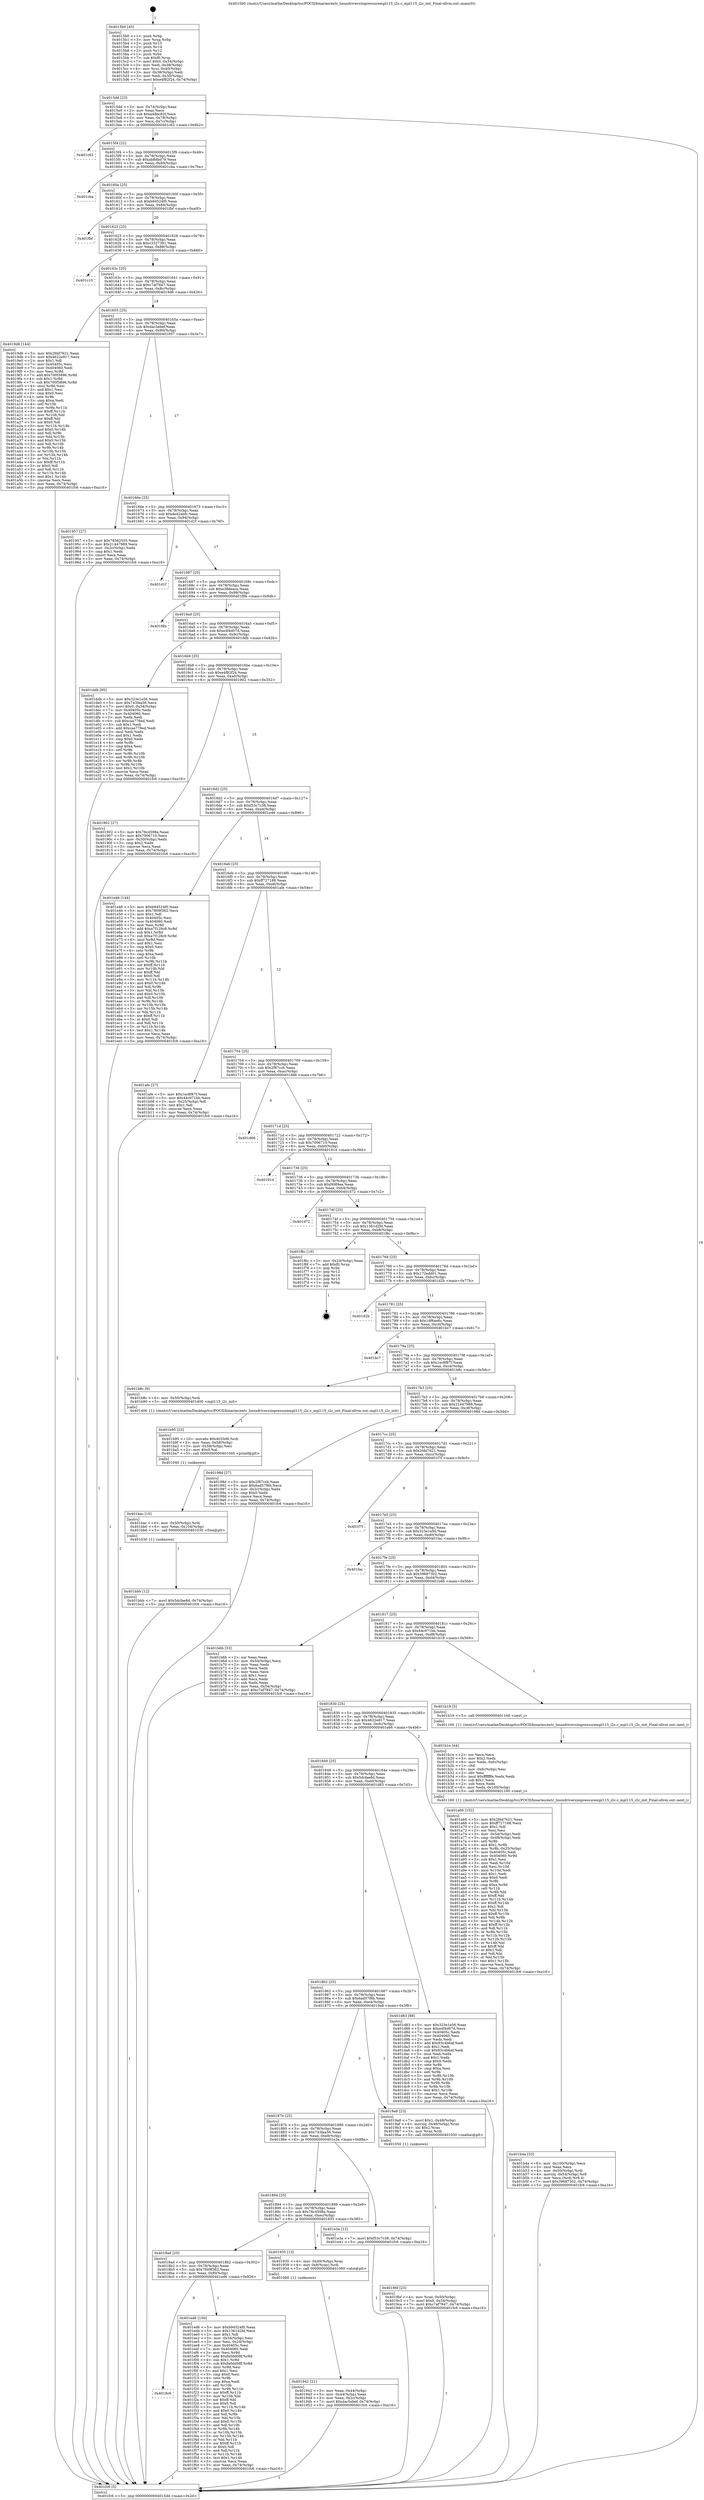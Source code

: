 digraph "0x4015b0" {
  label = "0x4015b0 (/mnt/c/Users/mathe/Desktop/tcc/POCII/binaries/extr_linuxdriversiiopressurempl115_i2c.c_mpl115_i2c_init_Final-ollvm.out::main(0))"
  labelloc = "t"
  node[shape=record]

  Entry [label="",width=0.3,height=0.3,shape=circle,fillcolor=black,style=filled]
  "0x4015dd" [label="{
     0x4015dd [23]\l
     | [instrs]\l
     &nbsp;&nbsp;0x4015dd \<+3\>: mov -0x74(%rbp),%eax\l
     &nbsp;&nbsp;0x4015e0 \<+2\>: mov %eax,%ecx\l
     &nbsp;&nbsp;0x4015e2 \<+6\>: sub $0xa48bc82f,%ecx\l
     &nbsp;&nbsp;0x4015e8 \<+3\>: mov %eax,-0x78(%rbp)\l
     &nbsp;&nbsp;0x4015eb \<+3\>: mov %ecx,-0x7c(%rbp)\l
     &nbsp;&nbsp;0x4015ee \<+6\>: je 0000000000401c62 \<main+0x6b2\>\l
  }"]
  "0x401c62" [label="{
     0x401c62\l
  }", style=dashed]
  "0x4015f4" [label="{
     0x4015f4 [22]\l
     | [instrs]\l
     &nbsp;&nbsp;0x4015f4 \<+5\>: jmp 00000000004015f9 \<main+0x49\>\l
     &nbsp;&nbsp;0x4015f9 \<+3\>: mov -0x78(%rbp),%eax\l
     &nbsp;&nbsp;0x4015fc \<+5\>: sub $0xab8dbd79,%eax\l
     &nbsp;&nbsp;0x401601 \<+3\>: mov %eax,-0x80(%rbp)\l
     &nbsp;&nbsp;0x401604 \<+6\>: je 0000000000401cba \<main+0x70a\>\l
  }"]
  Exit [label="",width=0.3,height=0.3,shape=circle,fillcolor=black,style=filled,peripheries=2]
  "0x401cba" [label="{
     0x401cba\l
  }", style=dashed]
  "0x40160a" [label="{
     0x40160a [25]\l
     | [instrs]\l
     &nbsp;&nbsp;0x40160a \<+5\>: jmp 000000000040160f \<main+0x5f\>\l
     &nbsp;&nbsp;0x40160f \<+3\>: mov -0x78(%rbp),%eax\l
     &nbsp;&nbsp;0x401612 \<+5\>: sub $0xb94524f0,%eax\l
     &nbsp;&nbsp;0x401617 \<+6\>: mov %eax,-0x84(%rbp)\l
     &nbsp;&nbsp;0x40161d \<+6\>: je 0000000000401fbf \<main+0xa0f\>\l
  }"]
  "0x4018c6" [label="{
     0x4018c6\l
  }", style=dashed]
  "0x401fbf" [label="{
     0x401fbf\l
  }", style=dashed]
  "0x401623" [label="{
     0x401623 [25]\l
     | [instrs]\l
     &nbsp;&nbsp;0x401623 \<+5\>: jmp 0000000000401628 \<main+0x78\>\l
     &nbsp;&nbsp;0x401628 \<+3\>: mov -0x78(%rbp),%eax\l
     &nbsp;&nbsp;0x40162b \<+5\>: sub $0xc3327381,%eax\l
     &nbsp;&nbsp;0x401630 \<+6\>: mov %eax,-0x88(%rbp)\l
     &nbsp;&nbsp;0x401636 \<+6\>: je 0000000000401c10 \<main+0x660\>\l
  }"]
  "0x401ed6" [label="{
     0x401ed6 [150]\l
     | [instrs]\l
     &nbsp;&nbsp;0x401ed6 \<+5\>: mov $0xb94524f0,%eax\l
     &nbsp;&nbsp;0x401edb \<+5\>: mov $0x1361d2fd,%ecx\l
     &nbsp;&nbsp;0x401ee0 \<+2\>: mov $0x1,%dl\l
     &nbsp;&nbsp;0x401ee2 \<+3\>: mov -0x34(%rbp),%esi\l
     &nbsp;&nbsp;0x401ee5 \<+3\>: mov %esi,-0x24(%rbp)\l
     &nbsp;&nbsp;0x401ee8 \<+7\>: mov 0x40405c,%esi\l
     &nbsp;&nbsp;0x401eef \<+7\>: mov 0x404060,%edi\l
     &nbsp;&nbsp;0x401ef6 \<+3\>: mov %esi,%r8d\l
     &nbsp;&nbsp;0x401ef9 \<+7\>: add $0xfa0dd08f,%r8d\l
     &nbsp;&nbsp;0x401f00 \<+4\>: sub $0x1,%r8d\l
     &nbsp;&nbsp;0x401f04 \<+7\>: sub $0xfa0dd08f,%r8d\l
     &nbsp;&nbsp;0x401f0b \<+4\>: imul %r8d,%esi\l
     &nbsp;&nbsp;0x401f0f \<+3\>: and $0x1,%esi\l
     &nbsp;&nbsp;0x401f12 \<+3\>: cmp $0x0,%esi\l
     &nbsp;&nbsp;0x401f15 \<+4\>: sete %r9b\l
     &nbsp;&nbsp;0x401f19 \<+3\>: cmp $0xa,%edi\l
     &nbsp;&nbsp;0x401f1c \<+4\>: setl %r10b\l
     &nbsp;&nbsp;0x401f20 \<+3\>: mov %r9b,%r11b\l
     &nbsp;&nbsp;0x401f23 \<+4\>: xor $0xff,%r11b\l
     &nbsp;&nbsp;0x401f27 \<+3\>: mov %r10b,%bl\l
     &nbsp;&nbsp;0x401f2a \<+3\>: xor $0xff,%bl\l
     &nbsp;&nbsp;0x401f2d \<+3\>: xor $0x0,%dl\l
     &nbsp;&nbsp;0x401f30 \<+3\>: mov %r11b,%r14b\l
     &nbsp;&nbsp;0x401f33 \<+4\>: and $0x0,%r14b\l
     &nbsp;&nbsp;0x401f37 \<+3\>: and %dl,%r9b\l
     &nbsp;&nbsp;0x401f3a \<+3\>: mov %bl,%r15b\l
     &nbsp;&nbsp;0x401f3d \<+4\>: and $0x0,%r15b\l
     &nbsp;&nbsp;0x401f41 \<+3\>: and %dl,%r10b\l
     &nbsp;&nbsp;0x401f44 \<+3\>: or %r9b,%r14b\l
     &nbsp;&nbsp;0x401f47 \<+3\>: or %r10b,%r15b\l
     &nbsp;&nbsp;0x401f4a \<+3\>: xor %r15b,%r14b\l
     &nbsp;&nbsp;0x401f4d \<+3\>: or %bl,%r11b\l
     &nbsp;&nbsp;0x401f50 \<+4\>: xor $0xff,%r11b\l
     &nbsp;&nbsp;0x401f54 \<+3\>: or $0x0,%dl\l
     &nbsp;&nbsp;0x401f57 \<+3\>: and %dl,%r11b\l
     &nbsp;&nbsp;0x401f5a \<+3\>: or %r11b,%r14b\l
     &nbsp;&nbsp;0x401f5d \<+4\>: test $0x1,%r14b\l
     &nbsp;&nbsp;0x401f61 \<+3\>: cmovne %ecx,%eax\l
     &nbsp;&nbsp;0x401f64 \<+3\>: mov %eax,-0x74(%rbp)\l
     &nbsp;&nbsp;0x401f67 \<+5\>: jmp 0000000000401fc6 \<main+0xa16\>\l
  }"]
  "0x401c10" [label="{
     0x401c10\l
  }", style=dashed]
  "0x40163c" [label="{
     0x40163c [25]\l
     | [instrs]\l
     &nbsp;&nbsp;0x40163c \<+5\>: jmp 0000000000401641 \<main+0x91\>\l
     &nbsp;&nbsp;0x401641 \<+3\>: mov -0x78(%rbp),%eax\l
     &nbsp;&nbsp;0x401644 \<+5\>: sub $0xc7af7847,%eax\l
     &nbsp;&nbsp;0x401649 \<+6\>: mov %eax,-0x8c(%rbp)\l
     &nbsp;&nbsp;0x40164f \<+6\>: je 00000000004019d6 \<main+0x426\>\l
  }"]
  "0x401bbb" [label="{
     0x401bbb [12]\l
     | [instrs]\l
     &nbsp;&nbsp;0x401bbb \<+7\>: movl $0x5dcfae8d,-0x74(%rbp)\l
     &nbsp;&nbsp;0x401bc2 \<+5\>: jmp 0000000000401fc6 \<main+0xa16\>\l
  }"]
  "0x4019d6" [label="{
     0x4019d6 [144]\l
     | [instrs]\l
     &nbsp;&nbsp;0x4019d6 \<+5\>: mov $0x2fdd7621,%eax\l
     &nbsp;&nbsp;0x4019db \<+5\>: mov $0x4622e917,%ecx\l
     &nbsp;&nbsp;0x4019e0 \<+2\>: mov $0x1,%dl\l
     &nbsp;&nbsp;0x4019e2 \<+7\>: mov 0x40405c,%esi\l
     &nbsp;&nbsp;0x4019e9 \<+7\>: mov 0x404060,%edi\l
     &nbsp;&nbsp;0x4019f0 \<+3\>: mov %esi,%r8d\l
     &nbsp;&nbsp;0x4019f3 \<+7\>: add $0x700f3896,%r8d\l
     &nbsp;&nbsp;0x4019fa \<+4\>: sub $0x1,%r8d\l
     &nbsp;&nbsp;0x4019fe \<+7\>: sub $0x700f3896,%r8d\l
     &nbsp;&nbsp;0x401a05 \<+4\>: imul %r8d,%esi\l
     &nbsp;&nbsp;0x401a09 \<+3\>: and $0x1,%esi\l
     &nbsp;&nbsp;0x401a0c \<+3\>: cmp $0x0,%esi\l
     &nbsp;&nbsp;0x401a0f \<+4\>: sete %r9b\l
     &nbsp;&nbsp;0x401a13 \<+3\>: cmp $0xa,%edi\l
     &nbsp;&nbsp;0x401a16 \<+4\>: setl %r10b\l
     &nbsp;&nbsp;0x401a1a \<+3\>: mov %r9b,%r11b\l
     &nbsp;&nbsp;0x401a1d \<+4\>: xor $0xff,%r11b\l
     &nbsp;&nbsp;0x401a21 \<+3\>: mov %r10b,%bl\l
     &nbsp;&nbsp;0x401a24 \<+3\>: xor $0xff,%bl\l
     &nbsp;&nbsp;0x401a27 \<+3\>: xor $0x0,%dl\l
     &nbsp;&nbsp;0x401a2a \<+3\>: mov %r11b,%r14b\l
     &nbsp;&nbsp;0x401a2d \<+4\>: and $0x0,%r14b\l
     &nbsp;&nbsp;0x401a31 \<+3\>: and %dl,%r9b\l
     &nbsp;&nbsp;0x401a34 \<+3\>: mov %bl,%r15b\l
     &nbsp;&nbsp;0x401a37 \<+4\>: and $0x0,%r15b\l
     &nbsp;&nbsp;0x401a3b \<+3\>: and %dl,%r10b\l
     &nbsp;&nbsp;0x401a3e \<+3\>: or %r9b,%r14b\l
     &nbsp;&nbsp;0x401a41 \<+3\>: or %r10b,%r15b\l
     &nbsp;&nbsp;0x401a44 \<+3\>: xor %r15b,%r14b\l
     &nbsp;&nbsp;0x401a47 \<+3\>: or %bl,%r11b\l
     &nbsp;&nbsp;0x401a4a \<+4\>: xor $0xff,%r11b\l
     &nbsp;&nbsp;0x401a4e \<+3\>: or $0x0,%dl\l
     &nbsp;&nbsp;0x401a51 \<+3\>: and %dl,%r11b\l
     &nbsp;&nbsp;0x401a54 \<+3\>: or %r11b,%r14b\l
     &nbsp;&nbsp;0x401a57 \<+4\>: test $0x1,%r14b\l
     &nbsp;&nbsp;0x401a5b \<+3\>: cmovne %ecx,%eax\l
     &nbsp;&nbsp;0x401a5e \<+3\>: mov %eax,-0x74(%rbp)\l
     &nbsp;&nbsp;0x401a61 \<+5\>: jmp 0000000000401fc6 \<main+0xa16\>\l
  }"]
  "0x401655" [label="{
     0x401655 [25]\l
     | [instrs]\l
     &nbsp;&nbsp;0x401655 \<+5\>: jmp 000000000040165a \<main+0xaa\>\l
     &nbsp;&nbsp;0x40165a \<+3\>: mov -0x78(%rbp),%eax\l
     &nbsp;&nbsp;0x40165d \<+5\>: sub $0xdac5ebef,%eax\l
     &nbsp;&nbsp;0x401662 \<+6\>: mov %eax,-0x90(%rbp)\l
     &nbsp;&nbsp;0x401668 \<+6\>: je 0000000000401957 \<main+0x3a7\>\l
  }"]
  "0x401bac" [label="{
     0x401bac [15]\l
     | [instrs]\l
     &nbsp;&nbsp;0x401bac \<+4\>: mov -0x50(%rbp),%rdi\l
     &nbsp;&nbsp;0x401bb0 \<+6\>: mov %eax,-0x104(%rbp)\l
     &nbsp;&nbsp;0x401bb6 \<+5\>: call 0000000000401030 \<free@plt\>\l
     | [calls]\l
     &nbsp;&nbsp;0x401030 \{1\} (unknown)\l
  }"]
  "0x401957" [label="{
     0x401957 [27]\l
     | [instrs]\l
     &nbsp;&nbsp;0x401957 \<+5\>: mov $0x78582555,%eax\l
     &nbsp;&nbsp;0x40195c \<+5\>: mov $0x21447989,%ecx\l
     &nbsp;&nbsp;0x401961 \<+3\>: mov -0x2c(%rbp),%edx\l
     &nbsp;&nbsp;0x401964 \<+3\>: cmp $0x1,%edx\l
     &nbsp;&nbsp;0x401967 \<+3\>: cmovl %ecx,%eax\l
     &nbsp;&nbsp;0x40196a \<+3\>: mov %eax,-0x74(%rbp)\l
     &nbsp;&nbsp;0x40196d \<+5\>: jmp 0000000000401fc6 \<main+0xa16\>\l
  }"]
  "0x40166e" [label="{
     0x40166e [25]\l
     | [instrs]\l
     &nbsp;&nbsp;0x40166e \<+5\>: jmp 0000000000401673 \<main+0xc3\>\l
     &nbsp;&nbsp;0x401673 \<+3\>: mov -0x78(%rbp),%eax\l
     &nbsp;&nbsp;0x401676 \<+5\>: sub $0xde42abfc,%eax\l
     &nbsp;&nbsp;0x40167b \<+6\>: mov %eax,-0x94(%rbp)\l
     &nbsp;&nbsp;0x401681 \<+6\>: je 0000000000401d1f \<main+0x76f\>\l
  }"]
  "0x401b95" [label="{
     0x401b95 [23]\l
     | [instrs]\l
     &nbsp;&nbsp;0x401b95 \<+10\>: movabs $0x4020d6,%rdi\l
     &nbsp;&nbsp;0x401b9f \<+3\>: mov %eax,-0x58(%rbp)\l
     &nbsp;&nbsp;0x401ba2 \<+3\>: mov -0x58(%rbp),%esi\l
     &nbsp;&nbsp;0x401ba5 \<+2\>: mov $0x0,%al\l
     &nbsp;&nbsp;0x401ba7 \<+5\>: call 0000000000401040 \<printf@plt\>\l
     | [calls]\l
     &nbsp;&nbsp;0x401040 \{1\} (unknown)\l
  }"]
  "0x401d1f" [label="{
     0x401d1f\l
  }", style=dashed]
  "0x401687" [label="{
     0x401687 [25]\l
     | [instrs]\l
     &nbsp;&nbsp;0x401687 \<+5\>: jmp 000000000040168c \<main+0xdc\>\l
     &nbsp;&nbsp;0x40168c \<+3\>: mov -0x78(%rbp),%eax\l
     &nbsp;&nbsp;0x40168f \<+5\>: sub $0xe386eace,%eax\l
     &nbsp;&nbsp;0x401694 \<+6\>: mov %eax,-0x98(%rbp)\l
     &nbsp;&nbsp;0x40169a \<+6\>: je 0000000000401f8b \<main+0x9db\>\l
  }"]
  "0x401b4a" [label="{
     0x401b4a [33]\l
     | [instrs]\l
     &nbsp;&nbsp;0x401b4a \<+6\>: mov -0x100(%rbp),%ecx\l
     &nbsp;&nbsp;0x401b50 \<+3\>: imul %eax,%ecx\l
     &nbsp;&nbsp;0x401b53 \<+4\>: mov -0x50(%rbp),%rdi\l
     &nbsp;&nbsp;0x401b57 \<+4\>: movslq -0x54(%rbp),%r8\l
     &nbsp;&nbsp;0x401b5b \<+4\>: mov %ecx,(%rdi,%r8,4)\l
     &nbsp;&nbsp;0x401b5f \<+7\>: movl $0x39687302,-0x74(%rbp)\l
     &nbsp;&nbsp;0x401b66 \<+5\>: jmp 0000000000401fc6 \<main+0xa16\>\l
  }"]
  "0x401f8b" [label="{
     0x401f8b\l
  }", style=dashed]
  "0x4016a0" [label="{
     0x4016a0 [25]\l
     | [instrs]\l
     &nbsp;&nbsp;0x4016a0 \<+5\>: jmp 00000000004016a5 \<main+0xf5\>\l
     &nbsp;&nbsp;0x4016a5 \<+3\>: mov -0x78(%rbp),%eax\l
     &nbsp;&nbsp;0x4016a8 \<+5\>: sub $0xe4f4d07d,%eax\l
     &nbsp;&nbsp;0x4016ad \<+6\>: mov %eax,-0x9c(%rbp)\l
     &nbsp;&nbsp;0x4016b3 \<+6\>: je 0000000000401ddb \<main+0x82b\>\l
  }"]
  "0x401b1e" [label="{
     0x401b1e [44]\l
     | [instrs]\l
     &nbsp;&nbsp;0x401b1e \<+2\>: xor %ecx,%ecx\l
     &nbsp;&nbsp;0x401b20 \<+5\>: mov $0x2,%edx\l
     &nbsp;&nbsp;0x401b25 \<+6\>: mov %edx,-0xfc(%rbp)\l
     &nbsp;&nbsp;0x401b2b \<+1\>: cltd\l
     &nbsp;&nbsp;0x401b2c \<+6\>: mov -0xfc(%rbp),%esi\l
     &nbsp;&nbsp;0x401b32 \<+2\>: idiv %esi\l
     &nbsp;&nbsp;0x401b34 \<+6\>: imul $0xfffffffe,%edx,%edx\l
     &nbsp;&nbsp;0x401b3a \<+3\>: sub $0x1,%ecx\l
     &nbsp;&nbsp;0x401b3d \<+2\>: sub %ecx,%edx\l
     &nbsp;&nbsp;0x401b3f \<+6\>: mov %edx,-0x100(%rbp)\l
     &nbsp;&nbsp;0x401b45 \<+5\>: call 0000000000401160 \<next_i\>\l
     | [calls]\l
     &nbsp;&nbsp;0x401160 \{1\} (/mnt/c/Users/mathe/Desktop/tcc/POCII/binaries/extr_linuxdriversiiopressurempl115_i2c.c_mpl115_i2c_init_Final-ollvm.out::next_i)\l
  }"]
  "0x401ddb" [label="{
     0x401ddb [95]\l
     | [instrs]\l
     &nbsp;&nbsp;0x401ddb \<+5\>: mov $0x323e1e56,%eax\l
     &nbsp;&nbsp;0x401de0 \<+5\>: mov $0x743faa56,%ecx\l
     &nbsp;&nbsp;0x401de5 \<+7\>: movl $0x0,-0x34(%rbp)\l
     &nbsp;&nbsp;0x401dec \<+7\>: mov 0x40405c,%edx\l
     &nbsp;&nbsp;0x401df3 \<+7\>: mov 0x404060,%esi\l
     &nbsp;&nbsp;0x401dfa \<+2\>: mov %edx,%edi\l
     &nbsp;&nbsp;0x401dfc \<+6\>: sub $0xcaa778ed,%edi\l
     &nbsp;&nbsp;0x401e02 \<+3\>: sub $0x1,%edi\l
     &nbsp;&nbsp;0x401e05 \<+6\>: add $0xcaa778ed,%edi\l
     &nbsp;&nbsp;0x401e0b \<+3\>: imul %edi,%edx\l
     &nbsp;&nbsp;0x401e0e \<+3\>: and $0x1,%edx\l
     &nbsp;&nbsp;0x401e11 \<+3\>: cmp $0x0,%edx\l
     &nbsp;&nbsp;0x401e14 \<+4\>: sete %r8b\l
     &nbsp;&nbsp;0x401e18 \<+3\>: cmp $0xa,%esi\l
     &nbsp;&nbsp;0x401e1b \<+4\>: setl %r9b\l
     &nbsp;&nbsp;0x401e1f \<+3\>: mov %r8b,%r10b\l
     &nbsp;&nbsp;0x401e22 \<+3\>: and %r9b,%r10b\l
     &nbsp;&nbsp;0x401e25 \<+3\>: xor %r9b,%r8b\l
     &nbsp;&nbsp;0x401e28 \<+3\>: or %r8b,%r10b\l
     &nbsp;&nbsp;0x401e2b \<+4\>: test $0x1,%r10b\l
     &nbsp;&nbsp;0x401e2f \<+3\>: cmovne %ecx,%eax\l
     &nbsp;&nbsp;0x401e32 \<+3\>: mov %eax,-0x74(%rbp)\l
     &nbsp;&nbsp;0x401e35 \<+5\>: jmp 0000000000401fc6 \<main+0xa16\>\l
  }"]
  "0x4016b9" [label="{
     0x4016b9 [25]\l
     | [instrs]\l
     &nbsp;&nbsp;0x4016b9 \<+5\>: jmp 00000000004016be \<main+0x10e\>\l
     &nbsp;&nbsp;0x4016be \<+3\>: mov -0x78(%rbp),%eax\l
     &nbsp;&nbsp;0x4016c1 \<+5\>: sub $0xe4f82f24,%eax\l
     &nbsp;&nbsp;0x4016c6 \<+6\>: mov %eax,-0xa0(%rbp)\l
     &nbsp;&nbsp;0x4016cc \<+6\>: je 0000000000401902 \<main+0x352\>\l
  }"]
  "0x4019bf" [label="{
     0x4019bf [23]\l
     | [instrs]\l
     &nbsp;&nbsp;0x4019bf \<+4\>: mov %rax,-0x50(%rbp)\l
     &nbsp;&nbsp;0x4019c3 \<+7\>: movl $0x0,-0x54(%rbp)\l
     &nbsp;&nbsp;0x4019ca \<+7\>: movl $0xc7af7847,-0x74(%rbp)\l
     &nbsp;&nbsp;0x4019d1 \<+5\>: jmp 0000000000401fc6 \<main+0xa16\>\l
  }"]
  "0x401902" [label="{
     0x401902 [27]\l
     | [instrs]\l
     &nbsp;&nbsp;0x401902 \<+5\>: mov $0x76c4598a,%eax\l
     &nbsp;&nbsp;0x401907 \<+5\>: mov $0x7006710,%ecx\l
     &nbsp;&nbsp;0x40190c \<+3\>: mov -0x30(%rbp),%edx\l
     &nbsp;&nbsp;0x40190f \<+3\>: cmp $0x2,%edx\l
     &nbsp;&nbsp;0x401912 \<+3\>: cmovne %ecx,%eax\l
     &nbsp;&nbsp;0x401915 \<+3\>: mov %eax,-0x74(%rbp)\l
     &nbsp;&nbsp;0x401918 \<+5\>: jmp 0000000000401fc6 \<main+0xa16\>\l
  }"]
  "0x4016d2" [label="{
     0x4016d2 [25]\l
     | [instrs]\l
     &nbsp;&nbsp;0x4016d2 \<+5\>: jmp 00000000004016d7 \<main+0x127\>\l
     &nbsp;&nbsp;0x4016d7 \<+3\>: mov -0x78(%rbp),%eax\l
     &nbsp;&nbsp;0x4016da \<+5\>: sub $0xf53c7c38,%eax\l
     &nbsp;&nbsp;0x4016df \<+6\>: mov %eax,-0xa4(%rbp)\l
     &nbsp;&nbsp;0x4016e5 \<+6\>: je 0000000000401e46 \<main+0x896\>\l
  }"]
  "0x401fc6" [label="{
     0x401fc6 [5]\l
     | [instrs]\l
     &nbsp;&nbsp;0x401fc6 \<+5\>: jmp 00000000004015dd \<main+0x2d\>\l
  }"]
  "0x4015b0" [label="{
     0x4015b0 [45]\l
     | [instrs]\l
     &nbsp;&nbsp;0x4015b0 \<+1\>: push %rbp\l
     &nbsp;&nbsp;0x4015b1 \<+3\>: mov %rsp,%rbp\l
     &nbsp;&nbsp;0x4015b4 \<+2\>: push %r15\l
     &nbsp;&nbsp;0x4015b6 \<+2\>: push %r14\l
     &nbsp;&nbsp;0x4015b8 \<+2\>: push %r12\l
     &nbsp;&nbsp;0x4015ba \<+1\>: push %rbx\l
     &nbsp;&nbsp;0x4015bb \<+7\>: sub $0xf0,%rsp\l
     &nbsp;&nbsp;0x4015c2 \<+7\>: movl $0x0,-0x34(%rbp)\l
     &nbsp;&nbsp;0x4015c9 \<+3\>: mov %edi,-0x38(%rbp)\l
     &nbsp;&nbsp;0x4015cc \<+4\>: mov %rsi,-0x40(%rbp)\l
     &nbsp;&nbsp;0x4015d0 \<+3\>: mov -0x38(%rbp),%edi\l
     &nbsp;&nbsp;0x4015d3 \<+3\>: mov %edi,-0x30(%rbp)\l
     &nbsp;&nbsp;0x4015d6 \<+7\>: movl $0xe4f82f24,-0x74(%rbp)\l
  }"]
  "0x401942" [label="{
     0x401942 [21]\l
     | [instrs]\l
     &nbsp;&nbsp;0x401942 \<+3\>: mov %eax,-0x44(%rbp)\l
     &nbsp;&nbsp;0x401945 \<+3\>: mov -0x44(%rbp),%eax\l
     &nbsp;&nbsp;0x401948 \<+3\>: mov %eax,-0x2c(%rbp)\l
     &nbsp;&nbsp;0x40194b \<+7\>: movl $0xdac5ebef,-0x74(%rbp)\l
     &nbsp;&nbsp;0x401952 \<+5\>: jmp 0000000000401fc6 \<main+0xa16\>\l
  }"]
  "0x401e46" [label="{
     0x401e46 [144]\l
     | [instrs]\l
     &nbsp;&nbsp;0x401e46 \<+5\>: mov $0xb94524f0,%eax\l
     &nbsp;&nbsp;0x401e4b \<+5\>: mov $0x7809f362,%ecx\l
     &nbsp;&nbsp;0x401e50 \<+2\>: mov $0x1,%dl\l
     &nbsp;&nbsp;0x401e52 \<+7\>: mov 0x40405c,%esi\l
     &nbsp;&nbsp;0x401e59 \<+7\>: mov 0x404060,%edi\l
     &nbsp;&nbsp;0x401e60 \<+3\>: mov %esi,%r8d\l
     &nbsp;&nbsp;0x401e63 \<+7\>: add $0xa7f128c9,%r8d\l
     &nbsp;&nbsp;0x401e6a \<+4\>: sub $0x1,%r8d\l
     &nbsp;&nbsp;0x401e6e \<+7\>: sub $0xa7f128c9,%r8d\l
     &nbsp;&nbsp;0x401e75 \<+4\>: imul %r8d,%esi\l
     &nbsp;&nbsp;0x401e79 \<+3\>: and $0x1,%esi\l
     &nbsp;&nbsp;0x401e7c \<+3\>: cmp $0x0,%esi\l
     &nbsp;&nbsp;0x401e7f \<+4\>: sete %r9b\l
     &nbsp;&nbsp;0x401e83 \<+3\>: cmp $0xa,%edi\l
     &nbsp;&nbsp;0x401e86 \<+4\>: setl %r10b\l
     &nbsp;&nbsp;0x401e8a \<+3\>: mov %r9b,%r11b\l
     &nbsp;&nbsp;0x401e8d \<+4\>: xor $0xff,%r11b\l
     &nbsp;&nbsp;0x401e91 \<+3\>: mov %r10b,%bl\l
     &nbsp;&nbsp;0x401e94 \<+3\>: xor $0xff,%bl\l
     &nbsp;&nbsp;0x401e97 \<+3\>: xor $0x0,%dl\l
     &nbsp;&nbsp;0x401e9a \<+3\>: mov %r11b,%r14b\l
     &nbsp;&nbsp;0x401e9d \<+4\>: and $0x0,%r14b\l
     &nbsp;&nbsp;0x401ea1 \<+3\>: and %dl,%r9b\l
     &nbsp;&nbsp;0x401ea4 \<+3\>: mov %bl,%r15b\l
     &nbsp;&nbsp;0x401ea7 \<+4\>: and $0x0,%r15b\l
     &nbsp;&nbsp;0x401eab \<+3\>: and %dl,%r10b\l
     &nbsp;&nbsp;0x401eae \<+3\>: or %r9b,%r14b\l
     &nbsp;&nbsp;0x401eb1 \<+3\>: or %r10b,%r15b\l
     &nbsp;&nbsp;0x401eb4 \<+3\>: xor %r15b,%r14b\l
     &nbsp;&nbsp;0x401eb7 \<+3\>: or %bl,%r11b\l
     &nbsp;&nbsp;0x401eba \<+4\>: xor $0xff,%r11b\l
     &nbsp;&nbsp;0x401ebe \<+3\>: or $0x0,%dl\l
     &nbsp;&nbsp;0x401ec1 \<+3\>: and %dl,%r11b\l
     &nbsp;&nbsp;0x401ec4 \<+3\>: or %r11b,%r14b\l
     &nbsp;&nbsp;0x401ec7 \<+4\>: test $0x1,%r14b\l
     &nbsp;&nbsp;0x401ecb \<+3\>: cmovne %ecx,%eax\l
     &nbsp;&nbsp;0x401ece \<+3\>: mov %eax,-0x74(%rbp)\l
     &nbsp;&nbsp;0x401ed1 \<+5\>: jmp 0000000000401fc6 \<main+0xa16\>\l
  }"]
  "0x4016eb" [label="{
     0x4016eb [25]\l
     | [instrs]\l
     &nbsp;&nbsp;0x4016eb \<+5\>: jmp 00000000004016f0 \<main+0x140\>\l
     &nbsp;&nbsp;0x4016f0 \<+3\>: mov -0x78(%rbp),%eax\l
     &nbsp;&nbsp;0x4016f3 \<+5\>: sub $0xff727188,%eax\l
     &nbsp;&nbsp;0x4016f8 \<+6\>: mov %eax,-0xa8(%rbp)\l
     &nbsp;&nbsp;0x4016fe \<+6\>: je 0000000000401afe \<main+0x54e\>\l
  }"]
  "0x4018ad" [label="{
     0x4018ad [25]\l
     | [instrs]\l
     &nbsp;&nbsp;0x4018ad \<+5\>: jmp 00000000004018b2 \<main+0x302\>\l
     &nbsp;&nbsp;0x4018b2 \<+3\>: mov -0x78(%rbp),%eax\l
     &nbsp;&nbsp;0x4018b5 \<+5\>: sub $0x7809f362,%eax\l
     &nbsp;&nbsp;0x4018ba \<+6\>: mov %eax,-0xf0(%rbp)\l
     &nbsp;&nbsp;0x4018c0 \<+6\>: je 0000000000401ed6 \<main+0x926\>\l
  }"]
  "0x401afe" [label="{
     0x401afe [27]\l
     | [instrs]\l
     &nbsp;&nbsp;0x401afe \<+5\>: mov $0x1ec8f87f,%eax\l
     &nbsp;&nbsp;0x401b03 \<+5\>: mov $0x44c971bb,%ecx\l
     &nbsp;&nbsp;0x401b08 \<+3\>: mov -0x25(%rbp),%dl\l
     &nbsp;&nbsp;0x401b0b \<+3\>: test $0x1,%dl\l
     &nbsp;&nbsp;0x401b0e \<+3\>: cmovne %ecx,%eax\l
     &nbsp;&nbsp;0x401b11 \<+3\>: mov %eax,-0x74(%rbp)\l
     &nbsp;&nbsp;0x401b14 \<+5\>: jmp 0000000000401fc6 \<main+0xa16\>\l
  }"]
  "0x401704" [label="{
     0x401704 [25]\l
     | [instrs]\l
     &nbsp;&nbsp;0x401704 \<+5\>: jmp 0000000000401709 \<main+0x159\>\l
     &nbsp;&nbsp;0x401709 \<+3\>: mov -0x78(%rbp),%eax\l
     &nbsp;&nbsp;0x40170c \<+5\>: sub $0x2f87ccb,%eax\l
     &nbsp;&nbsp;0x401711 \<+6\>: mov %eax,-0xac(%rbp)\l
     &nbsp;&nbsp;0x401717 \<+6\>: je 0000000000401d66 \<main+0x7b6\>\l
  }"]
  "0x401935" [label="{
     0x401935 [13]\l
     | [instrs]\l
     &nbsp;&nbsp;0x401935 \<+4\>: mov -0x40(%rbp),%rax\l
     &nbsp;&nbsp;0x401939 \<+4\>: mov 0x8(%rax),%rdi\l
     &nbsp;&nbsp;0x40193d \<+5\>: call 0000000000401060 \<atoi@plt\>\l
     | [calls]\l
     &nbsp;&nbsp;0x401060 \{1\} (unknown)\l
  }"]
  "0x401d66" [label="{
     0x401d66\l
  }", style=dashed]
  "0x40171d" [label="{
     0x40171d [25]\l
     | [instrs]\l
     &nbsp;&nbsp;0x40171d \<+5\>: jmp 0000000000401722 \<main+0x172\>\l
     &nbsp;&nbsp;0x401722 \<+3\>: mov -0x78(%rbp),%eax\l
     &nbsp;&nbsp;0x401725 \<+5\>: sub $0x7006710,%eax\l
     &nbsp;&nbsp;0x40172a \<+6\>: mov %eax,-0xb0(%rbp)\l
     &nbsp;&nbsp;0x401730 \<+6\>: je 000000000040191d \<main+0x36d\>\l
  }"]
  "0x401894" [label="{
     0x401894 [25]\l
     | [instrs]\l
     &nbsp;&nbsp;0x401894 \<+5\>: jmp 0000000000401899 \<main+0x2e9\>\l
     &nbsp;&nbsp;0x401899 \<+3\>: mov -0x78(%rbp),%eax\l
     &nbsp;&nbsp;0x40189c \<+5\>: sub $0x76c4598a,%eax\l
     &nbsp;&nbsp;0x4018a1 \<+6\>: mov %eax,-0xec(%rbp)\l
     &nbsp;&nbsp;0x4018a7 \<+6\>: je 0000000000401935 \<main+0x385\>\l
  }"]
  "0x40191d" [label="{
     0x40191d\l
  }", style=dashed]
  "0x401736" [label="{
     0x401736 [25]\l
     | [instrs]\l
     &nbsp;&nbsp;0x401736 \<+5\>: jmp 000000000040173b \<main+0x18b\>\l
     &nbsp;&nbsp;0x40173b \<+3\>: mov -0x78(%rbp),%eax\l
     &nbsp;&nbsp;0x40173e \<+5\>: sub $0xf49f4ea,%eax\l
     &nbsp;&nbsp;0x401743 \<+6\>: mov %eax,-0xb4(%rbp)\l
     &nbsp;&nbsp;0x401749 \<+6\>: je 0000000000401d72 \<main+0x7c2\>\l
  }"]
  "0x401e3a" [label="{
     0x401e3a [12]\l
     | [instrs]\l
     &nbsp;&nbsp;0x401e3a \<+7\>: movl $0xf53c7c38,-0x74(%rbp)\l
     &nbsp;&nbsp;0x401e41 \<+5\>: jmp 0000000000401fc6 \<main+0xa16\>\l
  }"]
  "0x401d72" [label="{
     0x401d72\l
  }", style=dashed]
  "0x40174f" [label="{
     0x40174f [25]\l
     | [instrs]\l
     &nbsp;&nbsp;0x40174f \<+5\>: jmp 0000000000401754 \<main+0x1a4\>\l
     &nbsp;&nbsp;0x401754 \<+3\>: mov -0x78(%rbp),%eax\l
     &nbsp;&nbsp;0x401757 \<+5\>: sub $0x1361d2fd,%eax\l
     &nbsp;&nbsp;0x40175c \<+6\>: mov %eax,-0xb8(%rbp)\l
     &nbsp;&nbsp;0x401762 \<+6\>: je 0000000000401f6c \<main+0x9bc\>\l
  }"]
  "0x40187b" [label="{
     0x40187b [25]\l
     | [instrs]\l
     &nbsp;&nbsp;0x40187b \<+5\>: jmp 0000000000401880 \<main+0x2d0\>\l
     &nbsp;&nbsp;0x401880 \<+3\>: mov -0x78(%rbp),%eax\l
     &nbsp;&nbsp;0x401883 \<+5\>: sub $0x743faa56,%eax\l
     &nbsp;&nbsp;0x401888 \<+6\>: mov %eax,-0xe8(%rbp)\l
     &nbsp;&nbsp;0x40188e \<+6\>: je 0000000000401e3a \<main+0x88a\>\l
  }"]
  "0x401f6c" [label="{
     0x401f6c [19]\l
     | [instrs]\l
     &nbsp;&nbsp;0x401f6c \<+3\>: mov -0x24(%rbp),%eax\l
     &nbsp;&nbsp;0x401f6f \<+7\>: add $0xf0,%rsp\l
     &nbsp;&nbsp;0x401f76 \<+1\>: pop %rbx\l
     &nbsp;&nbsp;0x401f77 \<+2\>: pop %r12\l
     &nbsp;&nbsp;0x401f79 \<+2\>: pop %r14\l
     &nbsp;&nbsp;0x401f7b \<+2\>: pop %r15\l
     &nbsp;&nbsp;0x401f7d \<+1\>: pop %rbp\l
     &nbsp;&nbsp;0x401f7e \<+1\>: ret\l
  }"]
  "0x401768" [label="{
     0x401768 [25]\l
     | [instrs]\l
     &nbsp;&nbsp;0x401768 \<+5\>: jmp 000000000040176d \<main+0x1bd\>\l
     &nbsp;&nbsp;0x40176d \<+3\>: mov -0x78(%rbp),%eax\l
     &nbsp;&nbsp;0x401770 \<+5\>: sub $0x172edd01,%eax\l
     &nbsp;&nbsp;0x401775 \<+6\>: mov %eax,-0xbc(%rbp)\l
     &nbsp;&nbsp;0x40177b \<+6\>: je 0000000000401d2b \<main+0x77b\>\l
  }"]
  "0x4019a8" [label="{
     0x4019a8 [23]\l
     | [instrs]\l
     &nbsp;&nbsp;0x4019a8 \<+7\>: movl $0x1,-0x48(%rbp)\l
     &nbsp;&nbsp;0x4019af \<+4\>: movslq -0x48(%rbp),%rax\l
     &nbsp;&nbsp;0x4019b3 \<+4\>: shl $0x2,%rax\l
     &nbsp;&nbsp;0x4019b7 \<+3\>: mov %rax,%rdi\l
     &nbsp;&nbsp;0x4019ba \<+5\>: call 0000000000401050 \<malloc@plt\>\l
     | [calls]\l
     &nbsp;&nbsp;0x401050 \{1\} (unknown)\l
  }"]
  "0x401d2b" [label="{
     0x401d2b\l
  }", style=dashed]
  "0x401781" [label="{
     0x401781 [25]\l
     | [instrs]\l
     &nbsp;&nbsp;0x401781 \<+5\>: jmp 0000000000401786 \<main+0x1d6\>\l
     &nbsp;&nbsp;0x401786 \<+3\>: mov -0x78(%rbp),%eax\l
     &nbsp;&nbsp;0x401789 \<+5\>: sub $0x1df6ae6c,%eax\l
     &nbsp;&nbsp;0x40178e \<+6\>: mov %eax,-0xc0(%rbp)\l
     &nbsp;&nbsp;0x401794 \<+6\>: je 0000000000401bc7 \<main+0x617\>\l
  }"]
  "0x401862" [label="{
     0x401862 [25]\l
     | [instrs]\l
     &nbsp;&nbsp;0x401862 \<+5\>: jmp 0000000000401867 \<main+0x2b7\>\l
     &nbsp;&nbsp;0x401867 \<+3\>: mov -0x78(%rbp),%eax\l
     &nbsp;&nbsp;0x40186a \<+5\>: sub $0x6ad57f6b,%eax\l
     &nbsp;&nbsp;0x40186f \<+6\>: mov %eax,-0xe4(%rbp)\l
     &nbsp;&nbsp;0x401875 \<+6\>: je 00000000004019a8 \<main+0x3f8\>\l
  }"]
  "0x401bc7" [label="{
     0x401bc7\l
  }", style=dashed]
  "0x40179a" [label="{
     0x40179a [25]\l
     | [instrs]\l
     &nbsp;&nbsp;0x40179a \<+5\>: jmp 000000000040179f \<main+0x1ef\>\l
     &nbsp;&nbsp;0x40179f \<+3\>: mov -0x78(%rbp),%eax\l
     &nbsp;&nbsp;0x4017a2 \<+5\>: sub $0x1ec8f87f,%eax\l
     &nbsp;&nbsp;0x4017a7 \<+6\>: mov %eax,-0xc4(%rbp)\l
     &nbsp;&nbsp;0x4017ad \<+6\>: je 0000000000401b8c \<main+0x5dc\>\l
  }"]
  "0x401d83" [label="{
     0x401d83 [88]\l
     | [instrs]\l
     &nbsp;&nbsp;0x401d83 \<+5\>: mov $0x323e1e56,%eax\l
     &nbsp;&nbsp;0x401d88 \<+5\>: mov $0xe4f4d07d,%ecx\l
     &nbsp;&nbsp;0x401d8d \<+7\>: mov 0x40405c,%edx\l
     &nbsp;&nbsp;0x401d94 \<+7\>: mov 0x404060,%esi\l
     &nbsp;&nbsp;0x401d9b \<+2\>: mov %edx,%edi\l
     &nbsp;&nbsp;0x401d9d \<+6\>: add $0x93c4b6af,%edi\l
     &nbsp;&nbsp;0x401da3 \<+3\>: sub $0x1,%edi\l
     &nbsp;&nbsp;0x401da6 \<+6\>: sub $0x93c4b6af,%edi\l
     &nbsp;&nbsp;0x401dac \<+3\>: imul %edi,%edx\l
     &nbsp;&nbsp;0x401daf \<+3\>: and $0x1,%edx\l
     &nbsp;&nbsp;0x401db2 \<+3\>: cmp $0x0,%edx\l
     &nbsp;&nbsp;0x401db5 \<+4\>: sete %r8b\l
     &nbsp;&nbsp;0x401db9 \<+3\>: cmp $0xa,%esi\l
     &nbsp;&nbsp;0x401dbc \<+4\>: setl %r9b\l
     &nbsp;&nbsp;0x401dc0 \<+3\>: mov %r8b,%r10b\l
     &nbsp;&nbsp;0x401dc3 \<+3\>: and %r9b,%r10b\l
     &nbsp;&nbsp;0x401dc6 \<+3\>: xor %r9b,%r8b\l
     &nbsp;&nbsp;0x401dc9 \<+3\>: or %r8b,%r10b\l
     &nbsp;&nbsp;0x401dcc \<+4\>: test $0x1,%r10b\l
     &nbsp;&nbsp;0x401dd0 \<+3\>: cmovne %ecx,%eax\l
     &nbsp;&nbsp;0x401dd3 \<+3\>: mov %eax,-0x74(%rbp)\l
     &nbsp;&nbsp;0x401dd6 \<+5\>: jmp 0000000000401fc6 \<main+0xa16\>\l
  }"]
  "0x401b8c" [label="{
     0x401b8c [9]\l
     | [instrs]\l
     &nbsp;&nbsp;0x401b8c \<+4\>: mov -0x50(%rbp),%rdi\l
     &nbsp;&nbsp;0x401b90 \<+5\>: call 0000000000401400 \<mpl115_i2c_init\>\l
     | [calls]\l
     &nbsp;&nbsp;0x401400 \{1\} (/mnt/c/Users/mathe/Desktop/tcc/POCII/binaries/extr_linuxdriversiiopressurempl115_i2c.c_mpl115_i2c_init_Final-ollvm.out::mpl115_i2c_init)\l
  }"]
  "0x4017b3" [label="{
     0x4017b3 [25]\l
     | [instrs]\l
     &nbsp;&nbsp;0x4017b3 \<+5\>: jmp 00000000004017b8 \<main+0x208\>\l
     &nbsp;&nbsp;0x4017b8 \<+3\>: mov -0x78(%rbp),%eax\l
     &nbsp;&nbsp;0x4017bb \<+5\>: sub $0x21447989,%eax\l
     &nbsp;&nbsp;0x4017c0 \<+6\>: mov %eax,-0xc8(%rbp)\l
     &nbsp;&nbsp;0x4017c6 \<+6\>: je 000000000040198d \<main+0x3dd\>\l
  }"]
  "0x401849" [label="{
     0x401849 [25]\l
     | [instrs]\l
     &nbsp;&nbsp;0x401849 \<+5\>: jmp 000000000040184e \<main+0x29e\>\l
     &nbsp;&nbsp;0x40184e \<+3\>: mov -0x78(%rbp),%eax\l
     &nbsp;&nbsp;0x401851 \<+5\>: sub $0x5dcfae8d,%eax\l
     &nbsp;&nbsp;0x401856 \<+6\>: mov %eax,-0xe0(%rbp)\l
     &nbsp;&nbsp;0x40185c \<+6\>: je 0000000000401d83 \<main+0x7d3\>\l
  }"]
  "0x40198d" [label="{
     0x40198d [27]\l
     | [instrs]\l
     &nbsp;&nbsp;0x40198d \<+5\>: mov $0x2f87ccb,%eax\l
     &nbsp;&nbsp;0x401992 \<+5\>: mov $0x6ad57f6b,%ecx\l
     &nbsp;&nbsp;0x401997 \<+3\>: mov -0x2c(%rbp),%edx\l
     &nbsp;&nbsp;0x40199a \<+3\>: cmp $0x0,%edx\l
     &nbsp;&nbsp;0x40199d \<+3\>: cmove %ecx,%eax\l
     &nbsp;&nbsp;0x4019a0 \<+3\>: mov %eax,-0x74(%rbp)\l
     &nbsp;&nbsp;0x4019a3 \<+5\>: jmp 0000000000401fc6 \<main+0xa16\>\l
  }"]
  "0x4017cc" [label="{
     0x4017cc [25]\l
     | [instrs]\l
     &nbsp;&nbsp;0x4017cc \<+5\>: jmp 00000000004017d1 \<main+0x221\>\l
     &nbsp;&nbsp;0x4017d1 \<+3\>: mov -0x78(%rbp),%eax\l
     &nbsp;&nbsp;0x4017d4 \<+5\>: sub $0x2fdd7621,%eax\l
     &nbsp;&nbsp;0x4017d9 \<+6\>: mov %eax,-0xcc(%rbp)\l
     &nbsp;&nbsp;0x4017df \<+6\>: je 0000000000401f7f \<main+0x9cf\>\l
  }"]
  "0x401a66" [label="{
     0x401a66 [152]\l
     | [instrs]\l
     &nbsp;&nbsp;0x401a66 \<+5\>: mov $0x2fdd7621,%eax\l
     &nbsp;&nbsp;0x401a6b \<+5\>: mov $0xff727188,%ecx\l
     &nbsp;&nbsp;0x401a70 \<+2\>: mov $0x1,%dl\l
     &nbsp;&nbsp;0x401a72 \<+2\>: xor %esi,%esi\l
     &nbsp;&nbsp;0x401a74 \<+3\>: mov -0x54(%rbp),%edi\l
     &nbsp;&nbsp;0x401a77 \<+3\>: cmp -0x48(%rbp),%edi\l
     &nbsp;&nbsp;0x401a7a \<+4\>: setl %r8b\l
     &nbsp;&nbsp;0x401a7e \<+4\>: and $0x1,%r8b\l
     &nbsp;&nbsp;0x401a82 \<+4\>: mov %r8b,-0x25(%rbp)\l
     &nbsp;&nbsp;0x401a86 \<+7\>: mov 0x40405c,%edi\l
     &nbsp;&nbsp;0x401a8d \<+8\>: mov 0x404060,%r9d\l
     &nbsp;&nbsp;0x401a95 \<+3\>: sub $0x1,%esi\l
     &nbsp;&nbsp;0x401a98 \<+3\>: mov %edi,%r10d\l
     &nbsp;&nbsp;0x401a9b \<+3\>: add %esi,%r10d\l
     &nbsp;&nbsp;0x401a9e \<+4\>: imul %r10d,%edi\l
     &nbsp;&nbsp;0x401aa2 \<+3\>: and $0x1,%edi\l
     &nbsp;&nbsp;0x401aa5 \<+3\>: cmp $0x0,%edi\l
     &nbsp;&nbsp;0x401aa8 \<+4\>: sete %r8b\l
     &nbsp;&nbsp;0x401aac \<+4\>: cmp $0xa,%r9d\l
     &nbsp;&nbsp;0x401ab0 \<+4\>: setl %r11b\l
     &nbsp;&nbsp;0x401ab4 \<+3\>: mov %r8b,%bl\l
     &nbsp;&nbsp;0x401ab7 \<+3\>: xor $0xff,%bl\l
     &nbsp;&nbsp;0x401aba \<+3\>: mov %r11b,%r14b\l
     &nbsp;&nbsp;0x401abd \<+4\>: xor $0xff,%r14b\l
     &nbsp;&nbsp;0x401ac1 \<+3\>: xor $0x1,%dl\l
     &nbsp;&nbsp;0x401ac4 \<+3\>: mov %bl,%r15b\l
     &nbsp;&nbsp;0x401ac7 \<+4\>: and $0xff,%r15b\l
     &nbsp;&nbsp;0x401acb \<+3\>: and %dl,%r8b\l
     &nbsp;&nbsp;0x401ace \<+3\>: mov %r14b,%r12b\l
     &nbsp;&nbsp;0x401ad1 \<+4\>: and $0xff,%r12b\l
     &nbsp;&nbsp;0x401ad5 \<+3\>: and %dl,%r11b\l
     &nbsp;&nbsp;0x401ad8 \<+3\>: or %r8b,%r15b\l
     &nbsp;&nbsp;0x401adb \<+3\>: or %r11b,%r12b\l
     &nbsp;&nbsp;0x401ade \<+3\>: xor %r12b,%r15b\l
     &nbsp;&nbsp;0x401ae1 \<+3\>: or %r14b,%bl\l
     &nbsp;&nbsp;0x401ae4 \<+3\>: xor $0xff,%bl\l
     &nbsp;&nbsp;0x401ae7 \<+3\>: or $0x1,%dl\l
     &nbsp;&nbsp;0x401aea \<+2\>: and %dl,%bl\l
     &nbsp;&nbsp;0x401aec \<+3\>: or %bl,%r15b\l
     &nbsp;&nbsp;0x401aef \<+4\>: test $0x1,%r15b\l
     &nbsp;&nbsp;0x401af3 \<+3\>: cmovne %ecx,%eax\l
     &nbsp;&nbsp;0x401af6 \<+3\>: mov %eax,-0x74(%rbp)\l
     &nbsp;&nbsp;0x401af9 \<+5\>: jmp 0000000000401fc6 \<main+0xa16\>\l
  }"]
  "0x401f7f" [label="{
     0x401f7f\l
  }", style=dashed]
  "0x4017e5" [label="{
     0x4017e5 [25]\l
     | [instrs]\l
     &nbsp;&nbsp;0x4017e5 \<+5\>: jmp 00000000004017ea \<main+0x23a\>\l
     &nbsp;&nbsp;0x4017ea \<+3\>: mov -0x78(%rbp),%eax\l
     &nbsp;&nbsp;0x4017ed \<+5\>: sub $0x323e1e56,%eax\l
     &nbsp;&nbsp;0x4017f2 \<+6\>: mov %eax,-0xd0(%rbp)\l
     &nbsp;&nbsp;0x4017f8 \<+6\>: je 0000000000401fac \<main+0x9fc\>\l
  }"]
  "0x401830" [label="{
     0x401830 [25]\l
     | [instrs]\l
     &nbsp;&nbsp;0x401830 \<+5\>: jmp 0000000000401835 \<main+0x285\>\l
     &nbsp;&nbsp;0x401835 \<+3\>: mov -0x78(%rbp),%eax\l
     &nbsp;&nbsp;0x401838 \<+5\>: sub $0x4622e917,%eax\l
     &nbsp;&nbsp;0x40183d \<+6\>: mov %eax,-0xdc(%rbp)\l
     &nbsp;&nbsp;0x401843 \<+6\>: je 0000000000401a66 \<main+0x4b6\>\l
  }"]
  "0x401fac" [label="{
     0x401fac\l
  }", style=dashed]
  "0x4017fe" [label="{
     0x4017fe [25]\l
     | [instrs]\l
     &nbsp;&nbsp;0x4017fe \<+5\>: jmp 0000000000401803 \<main+0x253\>\l
     &nbsp;&nbsp;0x401803 \<+3\>: mov -0x78(%rbp),%eax\l
     &nbsp;&nbsp;0x401806 \<+5\>: sub $0x39687302,%eax\l
     &nbsp;&nbsp;0x40180b \<+6\>: mov %eax,-0xd4(%rbp)\l
     &nbsp;&nbsp;0x401811 \<+6\>: je 0000000000401b6b \<main+0x5bb\>\l
  }"]
  "0x401b19" [label="{
     0x401b19 [5]\l
     | [instrs]\l
     &nbsp;&nbsp;0x401b19 \<+5\>: call 0000000000401160 \<next_i\>\l
     | [calls]\l
     &nbsp;&nbsp;0x401160 \{1\} (/mnt/c/Users/mathe/Desktop/tcc/POCII/binaries/extr_linuxdriversiiopressurempl115_i2c.c_mpl115_i2c_init_Final-ollvm.out::next_i)\l
  }"]
  "0x401b6b" [label="{
     0x401b6b [33]\l
     | [instrs]\l
     &nbsp;&nbsp;0x401b6b \<+2\>: xor %eax,%eax\l
     &nbsp;&nbsp;0x401b6d \<+3\>: mov -0x54(%rbp),%ecx\l
     &nbsp;&nbsp;0x401b70 \<+2\>: mov %eax,%edx\l
     &nbsp;&nbsp;0x401b72 \<+2\>: sub %ecx,%edx\l
     &nbsp;&nbsp;0x401b74 \<+2\>: mov %eax,%ecx\l
     &nbsp;&nbsp;0x401b76 \<+3\>: sub $0x1,%ecx\l
     &nbsp;&nbsp;0x401b79 \<+2\>: add %ecx,%edx\l
     &nbsp;&nbsp;0x401b7b \<+2\>: sub %edx,%eax\l
     &nbsp;&nbsp;0x401b7d \<+3\>: mov %eax,-0x54(%rbp)\l
     &nbsp;&nbsp;0x401b80 \<+7\>: movl $0xc7af7847,-0x74(%rbp)\l
     &nbsp;&nbsp;0x401b87 \<+5\>: jmp 0000000000401fc6 \<main+0xa16\>\l
  }"]
  "0x401817" [label="{
     0x401817 [25]\l
     | [instrs]\l
     &nbsp;&nbsp;0x401817 \<+5\>: jmp 000000000040181c \<main+0x26c\>\l
     &nbsp;&nbsp;0x40181c \<+3\>: mov -0x78(%rbp),%eax\l
     &nbsp;&nbsp;0x40181f \<+5\>: sub $0x44c971bb,%eax\l
     &nbsp;&nbsp;0x401824 \<+6\>: mov %eax,-0xd8(%rbp)\l
     &nbsp;&nbsp;0x40182a \<+6\>: je 0000000000401b19 \<main+0x569\>\l
  }"]
  Entry -> "0x4015b0" [label=" 1"]
  "0x4015dd" -> "0x401c62" [label=" 0"]
  "0x4015dd" -> "0x4015f4" [label=" 20"]
  "0x401f6c" -> Exit [label=" 1"]
  "0x4015f4" -> "0x401cba" [label=" 0"]
  "0x4015f4" -> "0x40160a" [label=" 20"]
  "0x401ed6" -> "0x401fc6" [label=" 1"]
  "0x40160a" -> "0x401fbf" [label=" 0"]
  "0x40160a" -> "0x401623" [label=" 20"]
  "0x4018ad" -> "0x4018c6" [label=" 0"]
  "0x401623" -> "0x401c10" [label=" 0"]
  "0x401623" -> "0x40163c" [label=" 20"]
  "0x4018ad" -> "0x401ed6" [label=" 1"]
  "0x40163c" -> "0x4019d6" [label=" 2"]
  "0x40163c" -> "0x401655" [label=" 18"]
  "0x401e46" -> "0x401fc6" [label=" 1"]
  "0x401655" -> "0x401957" [label=" 1"]
  "0x401655" -> "0x40166e" [label=" 17"]
  "0x401e3a" -> "0x401fc6" [label=" 1"]
  "0x40166e" -> "0x401d1f" [label=" 0"]
  "0x40166e" -> "0x401687" [label=" 17"]
  "0x401ddb" -> "0x401fc6" [label=" 1"]
  "0x401687" -> "0x401f8b" [label=" 0"]
  "0x401687" -> "0x4016a0" [label=" 17"]
  "0x401d83" -> "0x401fc6" [label=" 1"]
  "0x4016a0" -> "0x401ddb" [label=" 1"]
  "0x4016a0" -> "0x4016b9" [label=" 16"]
  "0x401bbb" -> "0x401fc6" [label=" 1"]
  "0x4016b9" -> "0x401902" [label=" 1"]
  "0x4016b9" -> "0x4016d2" [label=" 15"]
  "0x401902" -> "0x401fc6" [label=" 1"]
  "0x4015b0" -> "0x4015dd" [label=" 1"]
  "0x401fc6" -> "0x4015dd" [label=" 19"]
  "0x401bac" -> "0x401bbb" [label=" 1"]
  "0x4016d2" -> "0x401e46" [label=" 1"]
  "0x4016d2" -> "0x4016eb" [label=" 14"]
  "0x401b95" -> "0x401bac" [label=" 1"]
  "0x4016eb" -> "0x401afe" [label=" 2"]
  "0x4016eb" -> "0x401704" [label=" 12"]
  "0x401b8c" -> "0x401b95" [label=" 1"]
  "0x401704" -> "0x401d66" [label=" 0"]
  "0x401704" -> "0x40171d" [label=" 12"]
  "0x401b6b" -> "0x401fc6" [label=" 1"]
  "0x40171d" -> "0x40191d" [label=" 0"]
  "0x40171d" -> "0x401736" [label=" 12"]
  "0x401b1e" -> "0x401b4a" [label=" 1"]
  "0x401736" -> "0x401d72" [label=" 0"]
  "0x401736" -> "0x40174f" [label=" 12"]
  "0x401b19" -> "0x401b1e" [label=" 1"]
  "0x40174f" -> "0x401f6c" [label=" 1"]
  "0x40174f" -> "0x401768" [label=" 11"]
  "0x401a66" -> "0x401fc6" [label=" 2"]
  "0x401768" -> "0x401d2b" [label=" 0"]
  "0x401768" -> "0x401781" [label=" 11"]
  "0x4019d6" -> "0x401fc6" [label=" 2"]
  "0x401781" -> "0x401bc7" [label=" 0"]
  "0x401781" -> "0x40179a" [label=" 11"]
  "0x4019a8" -> "0x4019bf" [label=" 1"]
  "0x40179a" -> "0x401b8c" [label=" 1"]
  "0x40179a" -> "0x4017b3" [label=" 10"]
  "0x40198d" -> "0x401fc6" [label=" 1"]
  "0x4017b3" -> "0x40198d" [label=" 1"]
  "0x4017b3" -> "0x4017cc" [label=" 9"]
  "0x401942" -> "0x401fc6" [label=" 1"]
  "0x4017cc" -> "0x401f7f" [label=" 0"]
  "0x4017cc" -> "0x4017e5" [label=" 9"]
  "0x401935" -> "0x401942" [label=" 1"]
  "0x4017e5" -> "0x401fac" [label=" 0"]
  "0x4017e5" -> "0x4017fe" [label=" 9"]
  "0x401894" -> "0x401935" [label=" 1"]
  "0x4017fe" -> "0x401b6b" [label=" 1"]
  "0x4017fe" -> "0x401817" [label=" 8"]
  "0x401b4a" -> "0x401fc6" [label=" 1"]
  "0x401817" -> "0x401b19" [label=" 1"]
  "0x401817" -> "0x401830" [label=" 7"]
  "0x401894" -> "0x4018ad" [label=" 1"]
  "0x401830" -> "0x401a66" [label=" 2"]
  "0x401830" -> "0x401849" [label=" 5"]
  "0x401957" -> "0x401fc6" [label=" 1"]
  "0x401849" -> "0x401d83" [label=" 1"]
  "0x401849" -> "0x401862" [label=" 4"]
  "0x4019bf" -> "0x401fc6" [label=" 1"]
  "0x401862" -> "0x4019a8" [label=" 1"]
  "0x401862" -> "0x40187b" [label=" 3"]
  "0x401afe" -> "0x401fc6" [label=" 2"]
  "0x40187b" -> "0x401e3a" [label=" 1"]
  "0x40187b" -> "0x401894" [label=" 2"]
}
